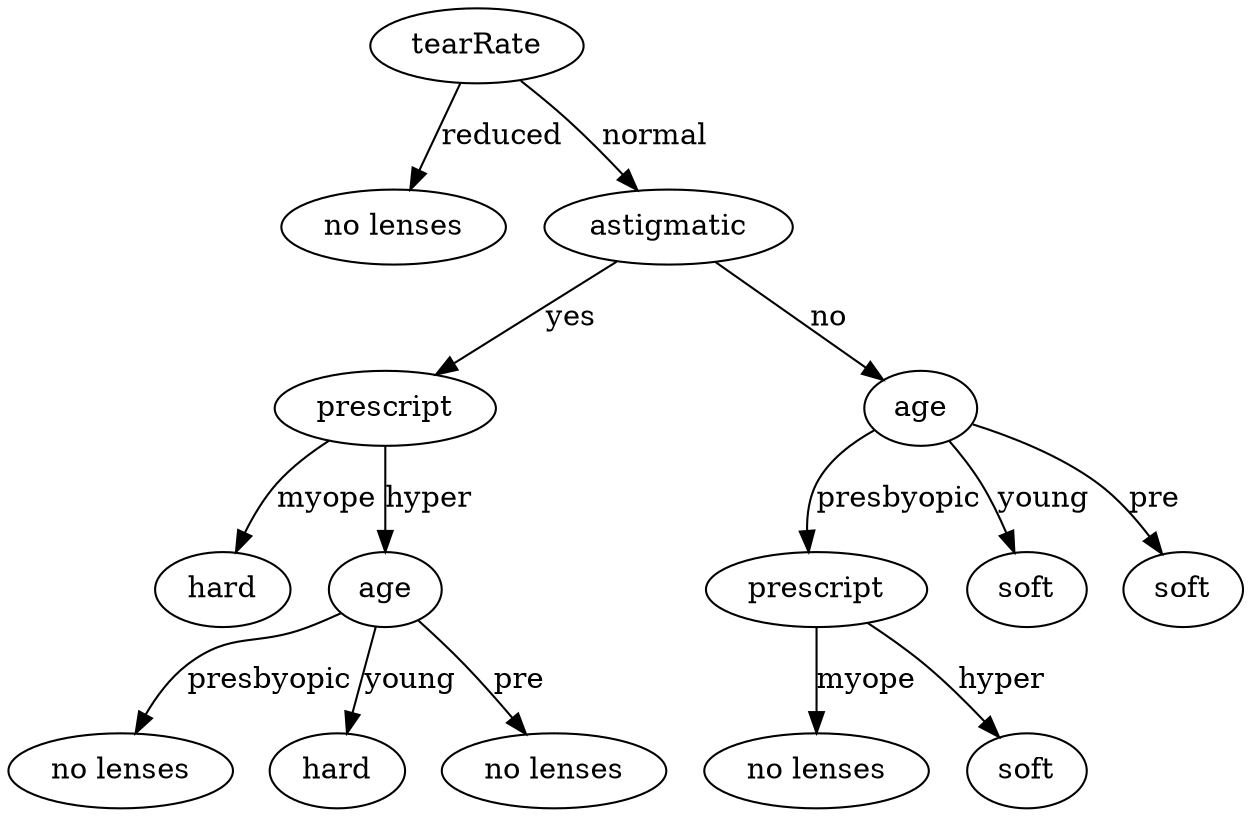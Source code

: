 // The Test Table
digraph {
	0 [label=tearRate]
	1 [label="no lenses"]
	0 -> 1 [label=reduced]
	2 [label=astigmatic]
	0 -> 2 [label=normal]
	3 [label=prescript]
	2 -> 3 [label=yes]
	4 [label=hard]
	3 -> 4 [label=myope]
	5 [label=age]
	3 -> 5 [label=hyper]
	6 [label="no lenses"]
	5 -> 6 [label=presbyopic]
	7 [label=hard]
	5 -> 7 [label=young]
	8 [label="no lenses"]
	5 -> 8 [label=pre]
	9 [label=age]
	2 -> 9 [label=no]
	10 [label=prescript]
	9 -> 10 [label=presbyopic]
	11 [label="no lenses"]
	10 -> 11 [label=myope]
	12 [label=soft]
	10 -> 12 [label=hyper]
	13 [label=soft]
	9 -> 13 [label=young]
	14 [label=soft]
	9 -> 14 [label=pre]
}
